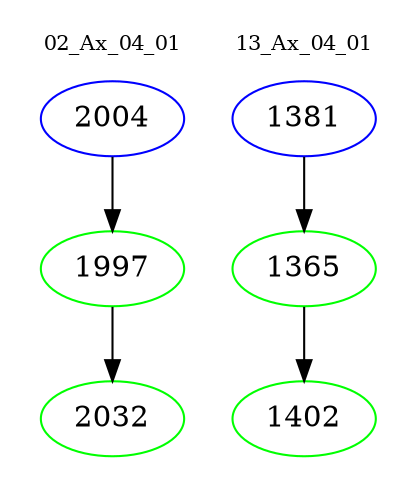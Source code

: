 digraph{
subgraph cluster_0 {
color = white
label = "02_Ax_04_01";
fontsize=10;
T0_2004 [label="2004", color="blue"]
T0_2004 -> T0_1997 [color="black"]
T0_1997 [label="1997", color="green"]
T0_1997 -> T0_2032 [color="black"]
T0_2032 [label="2032", color="green"]
}
subgraph cluster_1 {
color = white
label = "13_Ax_04_01";
fontsize=10;
T1_1381 [label="1381", color="blue"]
T1_1381 -> T1_1365 [color="black"]
T1_1365 [label="1365", color="green"]
T1_1365 -> T1_1402 [color="black"]
T1_1402 [label="1402", color="green"]
}
}

